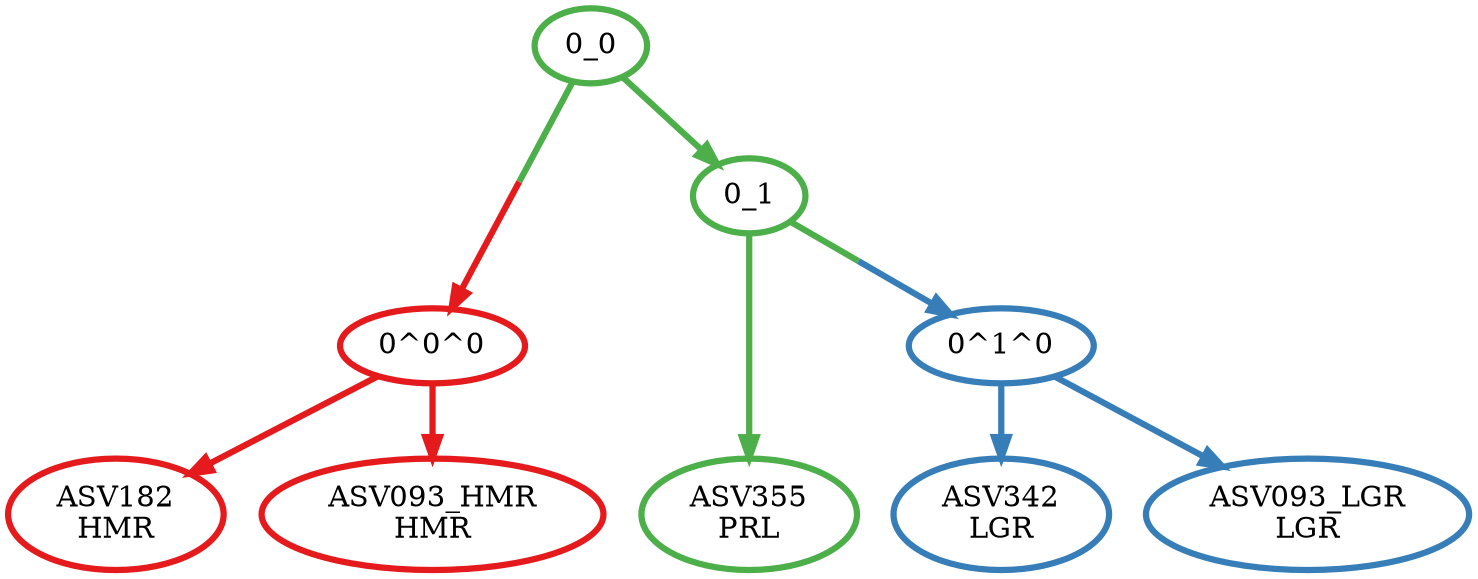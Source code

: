 digraph T {
	{
		rank=same
		8 [penwidth=3,colorscheme=set19,color=3,label="ASV355\nPRL"]
		7 [penwidth=3,colorscheme=set19,color=1,label="ASV182\nHMR"]
		6 [penwidth=3,colorscheme=set19,color=1,label="ASV093_HMR\nHMR"]
		4 [penwidth=3,colorscheme=set19,color=2,label="ASV342\nLGR"]
		3 [penwidth=3,colorscheme=set19,color=2,label="ASV093_LGR\nLGR"]
	}
	5 [penwidth=3,colorscheme=set19,color=1,label="0^0^0"]
	2 [penwidth=3,colorscheme=set19,color=2,label="0^1^0"]
	1 [penwidth=3,colorscheme=set19,color=3,label="0_1"]
	0 [penwidth=3,colorscheme=set19,color=3,label="0_0"]
	5 -> 7 [penwidth=3,colorscheme=set19,color=1]
	5 -> 6 [penwidth=3,colorscheme=set19,color=1]
	2 -> 4 [penwidth=3,colorscheme=set19,color=2]
	2 -> 3 [penwidth=3,colorscheme=set19,color=2]
	1 -> 8 [penwidth=3,colorscheme=set19,color=3]
	1 -> 2 [penwidth=3,colorscheme=set19,color="3;0.5:2"]
	0 -> 5 [penwidth=3,colorscheme=set19,color="3;0.5:1"]
	0 -> 1 [penwidth=3,colorscheme=set19,color=3]
}

